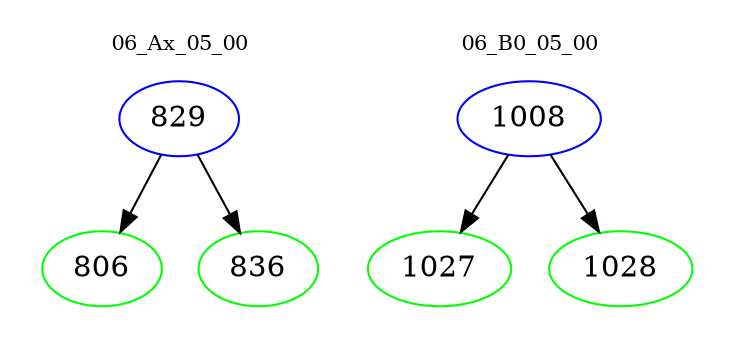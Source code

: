 digraph{
subgraph cluster_0 {
color = white
label = "06_Ax_05_00";
fontsize=10;
T0_829 [label="829", color="blue"]
T0_829 -> T0_806 [color="black"]
T0_806 [label="806", color="green"]
T0_829 -> T0_836 [color="black"]
T0_836 [label="836", color="green"]
}
subgraph cluster_1 {
color = white
label = "06_B0_05_00";
fontsize=10;
T1_1008 [label="1008", color="blue"]
T1_1008 -> T1_1027 [color="black"]
T1_1027 [label="1027", color="green"]
T1_1008 -> T1_1028 [color="black"]
T1_1028 [label="1028", color="green"]
}
}
